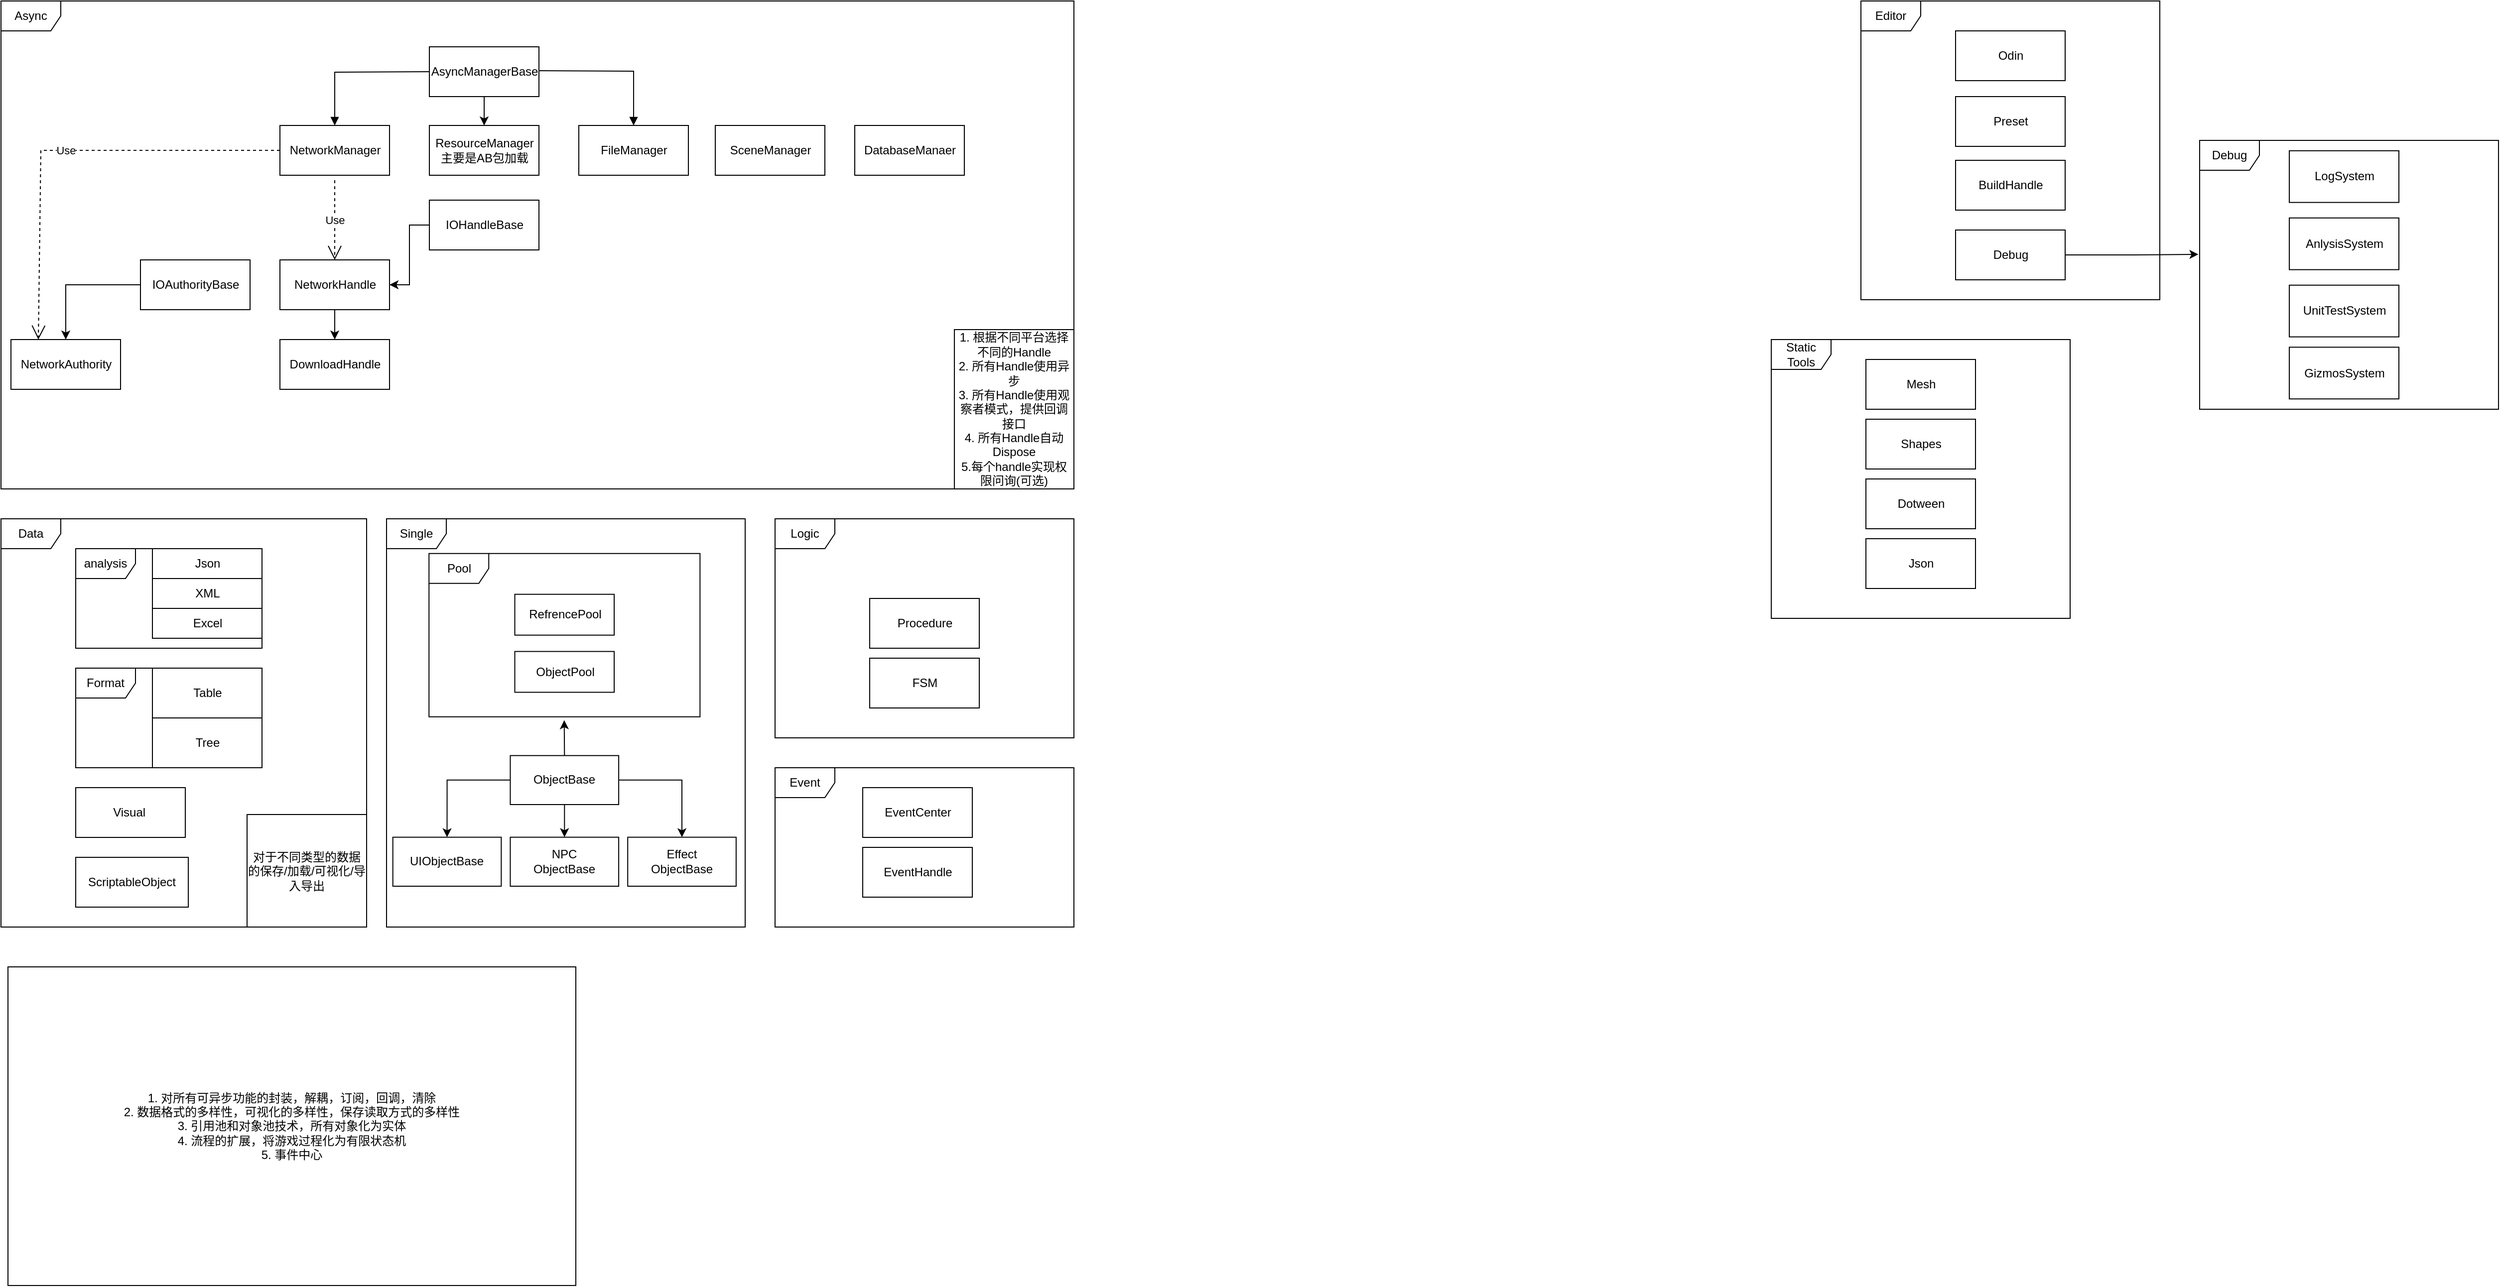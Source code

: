 <mxfile version="17.1.3" type="github">
  <diagram id="ob-UYyuMliJ_9xUmt8Ii" name="Page-1">
    <mxGraphModel dx="2249" dy="762" grid="1" gridSize="10" guides="1" tooltips="1" connect="1" arrows="1" fold="1" page="1" pageScale="1" pageWidth="827" pageHeight="1169" math="0" shadow="0">
      <root>
        <mxCell id="0" />
        <mxCell id="1" parent="0" />
        <mxCell id="TMDQbr_qUR_ZuYRfACLo-33" value="" style="group" parent="1" vertex="1" connectable="0">
          <mxGeometry x="1380" y="140" width="300" height="270" as="geometry" />
        </mxCell>
        <mxCell id="TMDQbr_qUR_ZuYRfACLo-6" value="Debug" style="shape=umlFrame;whiteSpace=wrap;html=1;" parent="TMDQbr_qUR_ZuYRfACLo-33" vertex="1">
          <mxGeometry width="300" height="270" as="geometry" />
        </mxCell>
        <mxCell id="TMDQbr_qUR_ZuYRfACLo-4" value="LogSystem" style="html=1;" parent="TMDQbr_qUR_ZuYRfACLo-33" vertex="1">
          <mxGeometry x="90" y="10.385" width="110" height="51.923" as="geometry" />
        </mxCell>
        <mxCell id="TMDQbr_qUR_ZuYRfACLo-7" value="AnlysisSystem" style="html=1;" parent="TMDQbr_qUR_ZuYRfACLo-33" vertex="1">
          <mxGeometry x="90" y="77.885" width="110" height="51.923" as="geometry" />
        </mxCell>
        <mxCell id="TMDQbr_qUR_ZuYRfACLo-8" value="UnitTestSystem" style="html=1;" parent="TMDQbr_qUR_ZuYRfACLo-33" vertex="1">
          <mxGeometry x="90" y="145.385" width="110" height="51.923" as="geometry" />
        </mxCell>
        <mxCell id="TMDQbr_qUR_ZuYRfACLo-9" value="GizmosSystem" style="html=1;" parent="TMDQbr_qUR_ZuYRfACLo-33" vertex="1">
          <mxGeometry x="90" y="207.692" width="110" height="51.923" as="geometry" />
        </mxCell>
        <mxCell id="TMDQbr_qUR_ZuYRfACLo-71" value="Editor" style="shape=umlFrame;whiteSpace=wrap;html=1;" parent="1" vertex="1">
          <mxGeometry x="1040" width="300" height="300" as="geometry" />
        </mxCell>
        <mxCell id="TMDQbr_qUR_ZuYRfACLo-72" value="Odin" style="html=1;" parent="1" vertex="1">
          <mxGeometry x="1135" y="30" width="110" height="50" as="geometry" />
        </mxCell>
        <mxCell id="TMDQbr_qUR_ZuYRfACLo-73" value="Preset" style="html=1;" parent="1" vertex="1">
          <mxGeometry x="1135" y="96" width="110" height="50" as="geometry" />
        </mxCell>
        <mxCell id="TMDQbr_qUR_ZuYRfACLo-74" value="BuildHandle" style="html=1;" parent="1" vertex="1">
          <mxGeometry x="1135" y="160" width="110" height="50" as="geometry" />
        </mxCell>
        <mxCell id="TMDQbr_qUR_ZuYRfACLo-76" style="edgeStyle=orthogonalEdgeStyle;rounded=0;orthogonalLoop=1;jettySize=auto;html=1;entryX=-0.004;entryY=0.424;entryDx=0;entryDy=0;entryPerimeter=0;" parent="1" source="TMDQbr_qUR_ZuYRfACLo-75" target="TMDQbr_qUR_ZuYRfACLo-6" edge="1">
          <mxGeometry relative="1" as="geometry" />
        </mxCell>
        <mxCell id="TMDQbr_qUR_ZuYRfACLo-75" value="Debug" style="html=1;" parent="1" vertex="1">
          <mxGeometry x="1135" y="230" width="110" height="50" as="geometry" />
        </mxCell>
        <mxCell id="TMDQbr_qUR_ZuYRfACLo-92" value="" style="group" parent="1" vertex="1" connectable="0">
          <mxGeometry x="950" y="340" width="300" height="280" as="geometry" />
        </mxCell>
        <mxCell id="TMDQbr_qUR_ZuYRfACLo-63" value="Static Tools" style="shape=umlFrame;whiteSpace=wrap;html=1;" parent="TMDQbr_qUR_ZuYRfACLo-92" vertex="1">
          <mxGeometry width="300" height="280" as="geometry" />
        </mxCell>
        <mxCell id="TMDQbr_qUR_ZuYRfACLo-64" value="Mesh" style="html=1;" parent="TMDQbr_qUR_ZuYRfACLo-92" vertex="1">
          <mxGeometry x="95" y="20" width="110" height="50" as="geometry" />
        </mxCell>
        <mxCell id="TMDQbr_qUR_ZuYRfACLo-65" value="Shapes" style="html=1;" parent="TMDQbr_qUR_ZuYRfACLo-92" vertex="1">
          <mxGeometry x="95" y="80" width="110" height="50" as="geometry" />
        </mxCell>
        <mxCell id="TMDQbr_qUR_ZuYRfACLo-66" value="Dotween" style="html=1;" parent="TMDQbr_qUR_ZuYRfACLo-92" vertex="1">
          <mxGeometry x="95" y="140" width="110" height="50" as="geometry" />
        </mxCell>
        <mxCell id="TMDQbr_qUR_ZuYRfACLo-68" value="Json" style="html=1;" parent="TMDQbr_qUR_ZuYRfACLo-92" vertex="1">
          <mxGeometry x="95" y="200" width="110" height="50" as="geometry" />
        </mxCell>
        <mxCell id="TMDQbr_qUR_ZuYRfACLo-120" value="Data" style="shape=umlFrame;whiteSpace=wrap;html=1;" parent="1" vertex="1">
          <mxGeometry x="-827" y="520" width="367" height="410" as="geometry" />
        </mxCell>
        <mxCell id="TMDQbr_qUR_ZuYRfACLo-148" value="analysis" style="shape=umlFrame;whiteSpace=wrap;html=1;" parent="1" vertex="1">
          <mxGeometry x="-752" y="550" width="187" height="100" as="geometry" />
        </mxCell>
        <mxCell id="TMDQbr_qUR_ZuYRfACLo-149" value="Json" style="html=1;" parent="1" vertex="1">
          <mxGeometry x="-675" y="550" width="110" height="30" as="geometry" />
        </mxCell>
        <mxCell id="TMDQbr_qUR_ZuYRfACLo-150" value="XML" style="html=1;" parent="1" vertex="1">
          <mxGeometry x="-675" y="580" width="110" height="30" as="geometry" />
        </mxCell>
        <mxCell id="TMDQbr_qUR_ZuYRfACLo-151" value="Format" style="shape=umlFrame;whiteSpace=wrap;html=1;" parent="1" vertex="1">
          <mxGeometry x="-752" y="670" width="187" height="100" as="geometry" />
        </mxCell>
        <mxCell id="TMDQbr_qUR_ZuYRfACLo-152" value="Table" style="html=1;" parent="1" vertex="1">
          <mxGeometry x="-675" y="670" width="110" height="50" as="geometry" />
        </mxCell>
        <mxCell id="TMDQbr_qUR_ZuYRfACLo-153" value="Tree" style="html=1;" parent="1" vertex="1">
          <mxGeometry x="-675" y="720" width="110" height="50" as="geometry" />
        </mxCell>
        <mxCell id="TMDQbr_qUR_ZuYRfACLo-154" value="Visual&amp;nbsp;" style="html=1;" parent="1" vertex="1">
          <mxGeometry x="-752" y="790" width="110" height="50" as="geometry" />
        </mxCell>
        <mxCell id="TMDQbr_qUR_ZuYRfACLo-155" value="对于不同类型的数据的保存/加载/可视化/导入导出" style="rounded=0;whiteSpace=wrap;html=1;" parent="1" vertex="1">
          <mxGeometry x="-580" y="817" width="120" height="113" as="geometry" />
        </mxCell>
        <mxCell id="TMDQbr_qUR_ZuYRfACLo-156" value="ScriptableObject" style="rounded=0;whiteSpace=wrap;html=1;" parent="1" vertex="1">
          <mxGeometry x="-752" y="860" width="113" height="50" as="geometry" />
        </mxCell>
        <mxCell id="TMDQbr_qUR_ZuYRfACLo-159" value="Excel" style="html=1;" parent="1" vertex="1">
          <mxGeometry x="-675" y="610" width="110" height="30" as="geometry" />
        </mxCell>
        <mxCell id="TMDQbr_qUR_ZuYRfACLo-23" value="&lt;span&gt;Logic&lt;/span&gt;" style="shape=umlFrame;whiteSpace=wrap;html=1;" parent="1" vertex="1">
          <mxGeometry x="-50" y="520" width="300" height="220" as="geometry" />
        </mxCell>
        <mxCell id="TMDQbr_qUR_ZuYRfACLo-26" value="Procedure" style="html=1;" parent="1" vertex="1">
          <mxGeometry x="45" y="600" width="110" height="50" as="geometry" />
        </mxCell>
        <mxCell id="TMDQbr_qUR_ZuYRfACLo-27" value="FSM" style="html=1;" parent="1" vertex="1">
          <mxGeometry x="45" y="660" width="110" height="50" as="geometry" />
        </mxCell>
        <mxCell id="TMDQbr_qUR_ZuYRfACLo-186" value="" style="group" parent="1" vertex="1" connectable="0">
          <mxGeometry x="-50" y="770" width="300" height="160" as="geometry" />
        </mxCell>
        <mxCell id="TMDQbr_qUR_ZuYRfACLo-181" value="Event" style="shape=umlFrame;whiteSpace=wrap;html=1;" parent="TMDQbr_qUR_ZuYRfACLo-186" vertex="1">
          <mxGeometry width="300" height="160" as="geometry" />
        </mxCell>
        <mxCell id="TMDQbr_qUR_ZuYRfACLo-182" value="EventCenter" style="html=1;" parent="TMDQbr_qUR_ZuYRfACLo-186" vertex="1">
          <mxGeometry x="88" y="20" width="110" height="50" as="geometry" />
        </mxCell>
        <mxCell id="TMDQbr_qUR_ZuYRfACLo-185" value="EventHandle" style="html=1;" parent="TMDQbr_qUR_ZuYRfACLo-186" vertex="1">
          <mxGeometry x="88" y="80" width="110" height="50" as="geometry" />
        </mxCell>
        <mxCell id="TMDQbr_qUR_ZuYRfACLo-5" value="Async" style="shape=umlFrame;whiteSpace=wrap;html=1;" parent="1" vertex="1">
          <mxGeometry x="-827" width="1077" height="490" as="geometry" />
        </mxCell>
        <mxCell id="TMDQbr_qUR_ZuYRfACLo-1" value="FileManager" style="html=1;" parent="1" vertex="1">
          <mxGeometry x="-247" y="125" width="110" height="50" as="geometry" />
        </mxCell>
        <mxCell id="TMDQbr_qUR_ZuYRfACLo-2" value="NetworkManager" style="html=1;" parent="1" vertex="1">
          <mxGeometry x="-547" y="125" width="110" height="50" as="geometry" />
        </mxCell>
        <mxCell id="TMDQbr_qUR_ZuYRfACLo-3" value="ResourceManager&lt;br&gt;主要是AB包加载" style="html=1;" parent="1" vertex="1">
          <mxGeometry x="-397" y="125" width="110" height="50" as="geometry" />
        </mxCell>
        <mxCell id="TMDQbr_qUR_ZuYRfACLo-83" value="" style="endArrow=block;endFill=1;html=1;edgeStyle=orthogonalEdgeStyle;align=left;verticalAlign=top;rounded=0;entryX=0.5;entryY=0;entryDx=0;entryDy=0;exitX=0;exitY=0.5;exitDx=0;exitDy=0;" parent="1" target="TMDQbr_qUR_ZuYRfACLo-2" edge="1">
          <mxGeometry x="-1" relative="1" as="geometry">
            <mxPoint x="-397" y="71" as="sourcePoint" />
            <mxPoint x="-307" y="70" as="targetPoint" />
          </mxGeometry>
        </mxCell>
        <mxCell id="TMDQbr_qUR_ZuYRfACLo-86" value="" style="edgeStyle=orthogonalEdgeStyle;rounded=0;orthogonalLoop=1;jettySize=auto;html=1;" parent="1" source="TMDQbr_qUR_ZuYRfACLo-85" target="TMDQbr_qUR_ZuYRfACLo-3" edge="1">
          <mxGeometry relative="1" as="geometry" />
        </mxCell>
        <mxCell id="TMDQbr_qUR_ZuYRfACLo-85" value="AsyncManagerBase" style="html=1;" parent="1" vertex="1">
          <mxGeometry x="-397" y="46" width="110" height="50" as="geometry" />
        </mxCell>
        <mxCell id="TMDQbr_qUR_ZuYRfACLo-88" value="" style="endArrow=block;endFill=1;html=1;edgeStyle=orthogonalEdgeStyle;align=left;verticalAlign=top;rounded=0;entryX=0.5;entryY=0;entryDx=0;entryDy=0;" parent="1" target="TMDQbr_qUR_ZuYRfACLo-1" edge="1">
          <mxGeometry x="-1" relative="1" as="geometry">
            <mxPoint x="-287" y="70" as="sourcePoint" />
            <mxPoint x="-127" y="70" as="targetPoint" />
          </mxGeometry>
        </mxCell>
        <mxCell id="TMDQbr_qUR_ZuYRfACLo-90" value="IOHandleBase" style="html=1;" parent="1" vertex="1">
          <mxGeometry x="-397" y="200" width="110" height="50" as="geometry" />
        </mxCell>
        <mxCell id="TMDQbr_qUR_ZuYRfACLo-91" value="NetworkHandle" style="html=1;" parent="1" vertex="1">
          <mxGeometry x="-547" y="260" width="110" height="50" as="geometry" />
        </mxCell>
        <mxCell id="TMDQbr_qUR_ZuYRfACLo-102" style="edgeStyle=orthogonalEdgeStyle;rounded=0;orthogonalLoop=1;jettySize=auto;html=1;exitX=0;exitY=0.5;exitDx=0;exitDy=0;entryX=1;entryY=0.5;entryDx=0;entryDy=0;endArrow=classic;endFill=1;" parent="1" source="TMDQbr_qUR_ZuYRfACLo-90" target="TMDQbr_qUR_ZuYRfACLo-91" edge="1">
          <mxGeometry relative="1" as="geometry" />
        </mxCell>
        <mxCell id="TMDQbr_qUR_ZuYRfACLo-99" value="DownloadHandle" style="html=1;" parent="1" vertex="1">
          <mxGeometry x="-547" y="340" width="110" height="50" as="geometry" />
        </mxCell>
        <mxCell id="TMDQbr_qUR_ZuYRfACLo-103" style="edgeStyle=orthogonalEdgeStyle;rounded=0;orthogonalLoop=1;jettySize=auto;html=1;exitX=0.5;exitY=1;exitDx=0;exitDy=0;entryX=0.5;entryY=0;entryDx=0;entryDy=0;endArrow=classic;endFill=1;" parent="1" source="TMDQbr_qUR_ZuYRfACLo-91" target="TMDQbr_qUR_ZuYRfACLo-99" edge="1">
          <mxGeometry relative="1" as="geometry" />
        </mxCell>
        <mxCell id="TMDQbr_qUR_ZuYRfACLo-101" value="Use" style="endArrow=open;endSize=12;dashed=1;html=1;rounded=0;" parent="1" target="TMDQbr_qUR_ZuYRfACLo-91" edge="1">
          <mxGeometry width="160" relative="1" as="geometry">
            <mxPoint x="-492" y="180" as="sourcePoint" />
            <mxPoint x="-187" y="340" as="targetPoint" />
          </mxGeometry>
        </mxCell>
        <mxCell id="TMDQbr_qUR_ZuYRfACLo-105" value="1. 根据不同平台选择不同的Handle&lt;br&gt;2. 所有Handle使用异步&lt;br&gt;3. 所有Handle使用观察者模式，提供回调接口&lt;br&gt;4. 所有Handle自动Dispose&lt;br&gt;5.每个handle实现权限问询(可选)" style="rounded=0;whiteSpace=wrap;html=1;" parent="1" vertex="1">
          <mxGeometry x="130" y="330" width="120" height="160" as="geometry" />
        </mxCell>
        <mxCell id="TMDQbr_qUR_ZuYRfACLo-108" value="IOAuthorityBase" style="html=1;" parent="1" vertex="1">
          <mxGeometry x="-687" y="260" width="110" height="50" as="geometry" />
        </mxCell>
        <mxCell id="TMDQbr_qUR_ZuYRfACLo-109" value="NetworkAuthority" style="html=1;" parent="1" vertex="1">
          <mxGeometry x="-817" y="340" width="110" height="50" as="geometry" />
        </mxCell>
        <mxCell id="TMDQbr_qUR_ZuYRfACLo-111" style="edgeStyle=orthogonalEdgeStyle;rounded=0;orthogonalLoop=1;jettySize=auto;html=1;exitX=0;exitY=0.5;exitDx=0;exitDy=0;entryX=0.5;entryY=0;entryDx=0;entryDy=0;endArrow=classic;endFill=1;" parent="1" source="TMDQbr_qUR_ZuYRfACLo-108" target="TMDQbr_qUR_ZuYRfACLo-109" edge="1">
          <mxGeometry relative="1" as="geometry" />
        </mxCell>
        <mxCell id="TMDQbr_qUR_ZuYRfACLo-118" value="Use" style="endArrow=open;endSize=12;dashed=1;html=1;rounded=0;exitX=0;exitY=0.5;exitDx=0;exitDy=0;entryX=0.25;entryY=0;entryDx=0;entryDy=0;" parent="1" source="TMDQbr_qUR_ZuYRfACLo-2" target="TMDQbr_qUR_ZuYRfACLo-109" edge="1">
          <mxGeometry width="160" relative="1" as="geometry">
            <mxPoint x="-757" y="130" as="sourcePoint" />
            <mxPoint x="-597" y="130" as="targetPoint" />
            <Array as="points">
              <mxPoint x="-787" y="150" />
            </Array>
          </mxGeometry>
        </mxCell>
        <mxCell id="FMV0LjwB-1eG91Qd4JQK-1" value="SceneManager" style="html=1;" parent="1" vertex="1">
          <mxGeometry x="-110" y="125" width="110" height="50" as="geometry" />
        </mxCell>
        <mxCell id="rOhhHgH0gIEwzVQrJNLQ-1" value="DatabaseManaer" style="html=1;" parent="1" vertex="1">
          <mxGeometry x="30" y="125" width="110" height="50" as="geometry" />
        </mxCell>
        <mxCell id="4gVUynOtNW4MXjvYM_-N-1" value="" style="group" parent="1" vertex="1" connectable="0">
          <mxGeometry x="-440" y="520" width="360" height="410" as="geometry" />
        </mxCell>
        <mxCell id="TMDQbr_qUR_ZuYRfACLo-16" value="Single" style="shape=umlFrame;whiteSpace=wrap;html=1;" parent="4gVUynOtNW4MXjvYM_-N-1" vertex="1">
          <mxGeometry width="360" height="410" as="geometry" />
        </mxCell>
        <mxCell id="TMDQbr_qUR_ZuYRfACLo-35" value="" style="group" parent="4gVUynOtNW4MXjvYM_-N-1" vertex="1" connectable="0">
          <mxGeometry x="42.62" y="34.85" width="272.04" height="164" as="geometry" />
        </mxCell>
        <mxCell id="TMDQbr_qUR_ZuYRfACLo-20" value="Pool" style="shape=umlFrame;whiteSpace=wrap;html=1;" parent="TMDQbr_qUR_ZuYRfACLo-35" vertex="1">
          <mxGeometry width="272.04" height="164" as="geometry" />
        </mxCell>
        <mxCell id="TMDQbr_qUR_ZuYRfACLo-21" value="RefrencePool" style="html=1;" parent="TMDQbr_qUR_ZuYRfACLo-35" vertex="1">
          <mxGeometry x="86.146" y="41" width="99.748" height="41" as="geometry" />
        </mxCell>
        <mxCell id="TMDQbr_qUR_ZuYRfACLo-22" value="ObjectPool" style="html=1;" parent="TMDQbr_qUR_ZuYRfACLo-35" vertex="1">
          <mxGeometry x="86.146" y="98.4" width="99.748" height="41" as="geometry" />
        </mxCell>
        <mxCell id="TMDQbr_qUR_ZuYRfACLo-160" value="UIObjectBase" style="rounded=0;whiteSpace=wrap;html=1;" parent="4gVUynOtNW4MXjvYM_-N-1" vertex="1">
          <mxGeometry x="6.348" y="319.8" width="108.816" height="49.2" as="geometry" />
        </mxCell>
        <mxCell id="TMDQbr_qUR_ZuYRfACLo-166" style="edgeStyle=orthogonalEdgeStyle;rounded=0;orthogonalLoop=1;jettySize=auto;html=1;exitX=0;exitY=0.5;exitDx=0;exitDy=0;entryX=0.5;entryY=0;entryDx=0;entryDy=0;endArrow=classic;endFill=1;" parent="4gVUynOtNW4MXjvYM_-N-1" source="TMDQbr_qUR_ZuYRfACLo-161" target="TMDQbr_qUR_ZuYRfACLo-160" edge="1">
          <mxGeometry relative="1" as="geometry" />
        </mxCell>
        <mxCell id="TMDQbr_qUR_ZuYRfACLo-169" style="edgeStyle=orthogonalEdgeStyle;rounded=0;orthogonalLoop=1;jettySize=auto;html=1;exitX=0.5;exitY=0;exitDx=0;exitDy=0;entryX=0.499;entryY=1.021;entryDx=0;entryDy=0;entryPerimeter=0;endArrow=classic;endFill=1;" parent="4gVUynOtNW4MXjvYM_-N-1" source="TMDQbr_qUR_ZuYRfACLo-161" target="TMDQbr_qUR_ZuYRfACLo-20" edge="1">
          <mxGeometry relative="1" as="geometry" />
        </mxCell>
        <mxCell id="TMDQbr_qUR_ZuYRfACLo-161" value="ObjectBase" style="rounded=0;whiteSpace=wrap;html=1;" parent="4gVUynOtNW4MXjvYM_-N-1" vertex="1">
          <mxGeometry x="124.232" y="237.8" width="108.816" height="49.2" as="geometry" />
        </mxCell>
        <mxCell id="TMDQbr_qUR_ZuYRfACLo-165" value="NPC&lt;br&gt;ObjectBase" style="rounded=0;whiteSpace=wrap;html=1;" parent="4gVUynOtNW4MXjvYM_-N-1" vertex="1">
          <mxGeometry x="124.232" y="319.8" width="108.816" height="49.2" as="geometry" />
        </mxCell>
        <mxCell id="TMDQbr_qUR_ZuYRfACLo-167" style="edgeStyle=orthogonalEdgeStyle;rounded=0;orthogonalLoop=1;jettySize=auto;html=1;exitX=0.5;exitY=1;exitDx=0;exitDy=0;entryX=0.5;entryY=0;entryDx=0;entryDy=0;endArrow=classic;endFill=1;" parent="4gVUynOtNW4MXjvYM_-N-1" source="TMDQbr_qUR_ZuYRfACLo-161" target="TMDQbr_qUR_ZuYRfACLo-165" edge="1">
          <mxGeometry relative="1" as="geometry" />
        </mxCell>
        <mxCell id="TMDQbr_qUR_ZuYRfACLo-176" value="Effect&lt;br&gt;ObjectBase" style="rounded=0;whiteSpace=wrap;html=1;" parent="4gVUynOtNW4MXjvYM_-N-1" vertex="1">
          <mxGeometry x="242.116" y="319.8" width="108.816" height="49.2" as="geometry" />
        </mxCell>
        <mxCell id="TMDQbr_qUR_ZuYRfACLo-177" style="edgeStyle=orthogonalEdgeStyle;rounded=0;orthogonalLoop=1;jettySize=auto;html=1;exitX=1;exitY=0.5;exitDx=0;exitDy=0;entryX=0.5;entryY=0;entryDx=0;entryDy=0;endArrow=classic;endFill=1;" parent="4gVUynOtNW4MXjvYM_-N-1" source="TMDQbr_qUR_ZuYRfACLo-161" target="TMDQbr_qUR_ZuYRfACLo-176" edge="1">
          <mxGeometry relative="1" as="geometry" />
        </mxCell>
        <mxCell id="VVzqBNZSzDG8xvAyt3Ki-1" value="1. 对所有可异步功能的封装，解耦，订阅，回调，清除&lt;br&gt;2. 数据格式的多样性，可视化的多样性，保存读取方式的多样性&lt;br&gt;3. 引用池和对象池技术，所有对象化为实体&lt;br&gt;4. 流程的扩展，将游戏过程化为有限状态机&lt;br&gt;5. 事件中心" style="rounded=0;whiteSpace=wrap;html=1;" vertex="1" parent="1">
          <mxGeometry x="-820" y="970" width="570" height="320" as="geometry" />
        </mxCell>
      </root>
    </mxGraphModel>
  </diagram>
</mxfile>
